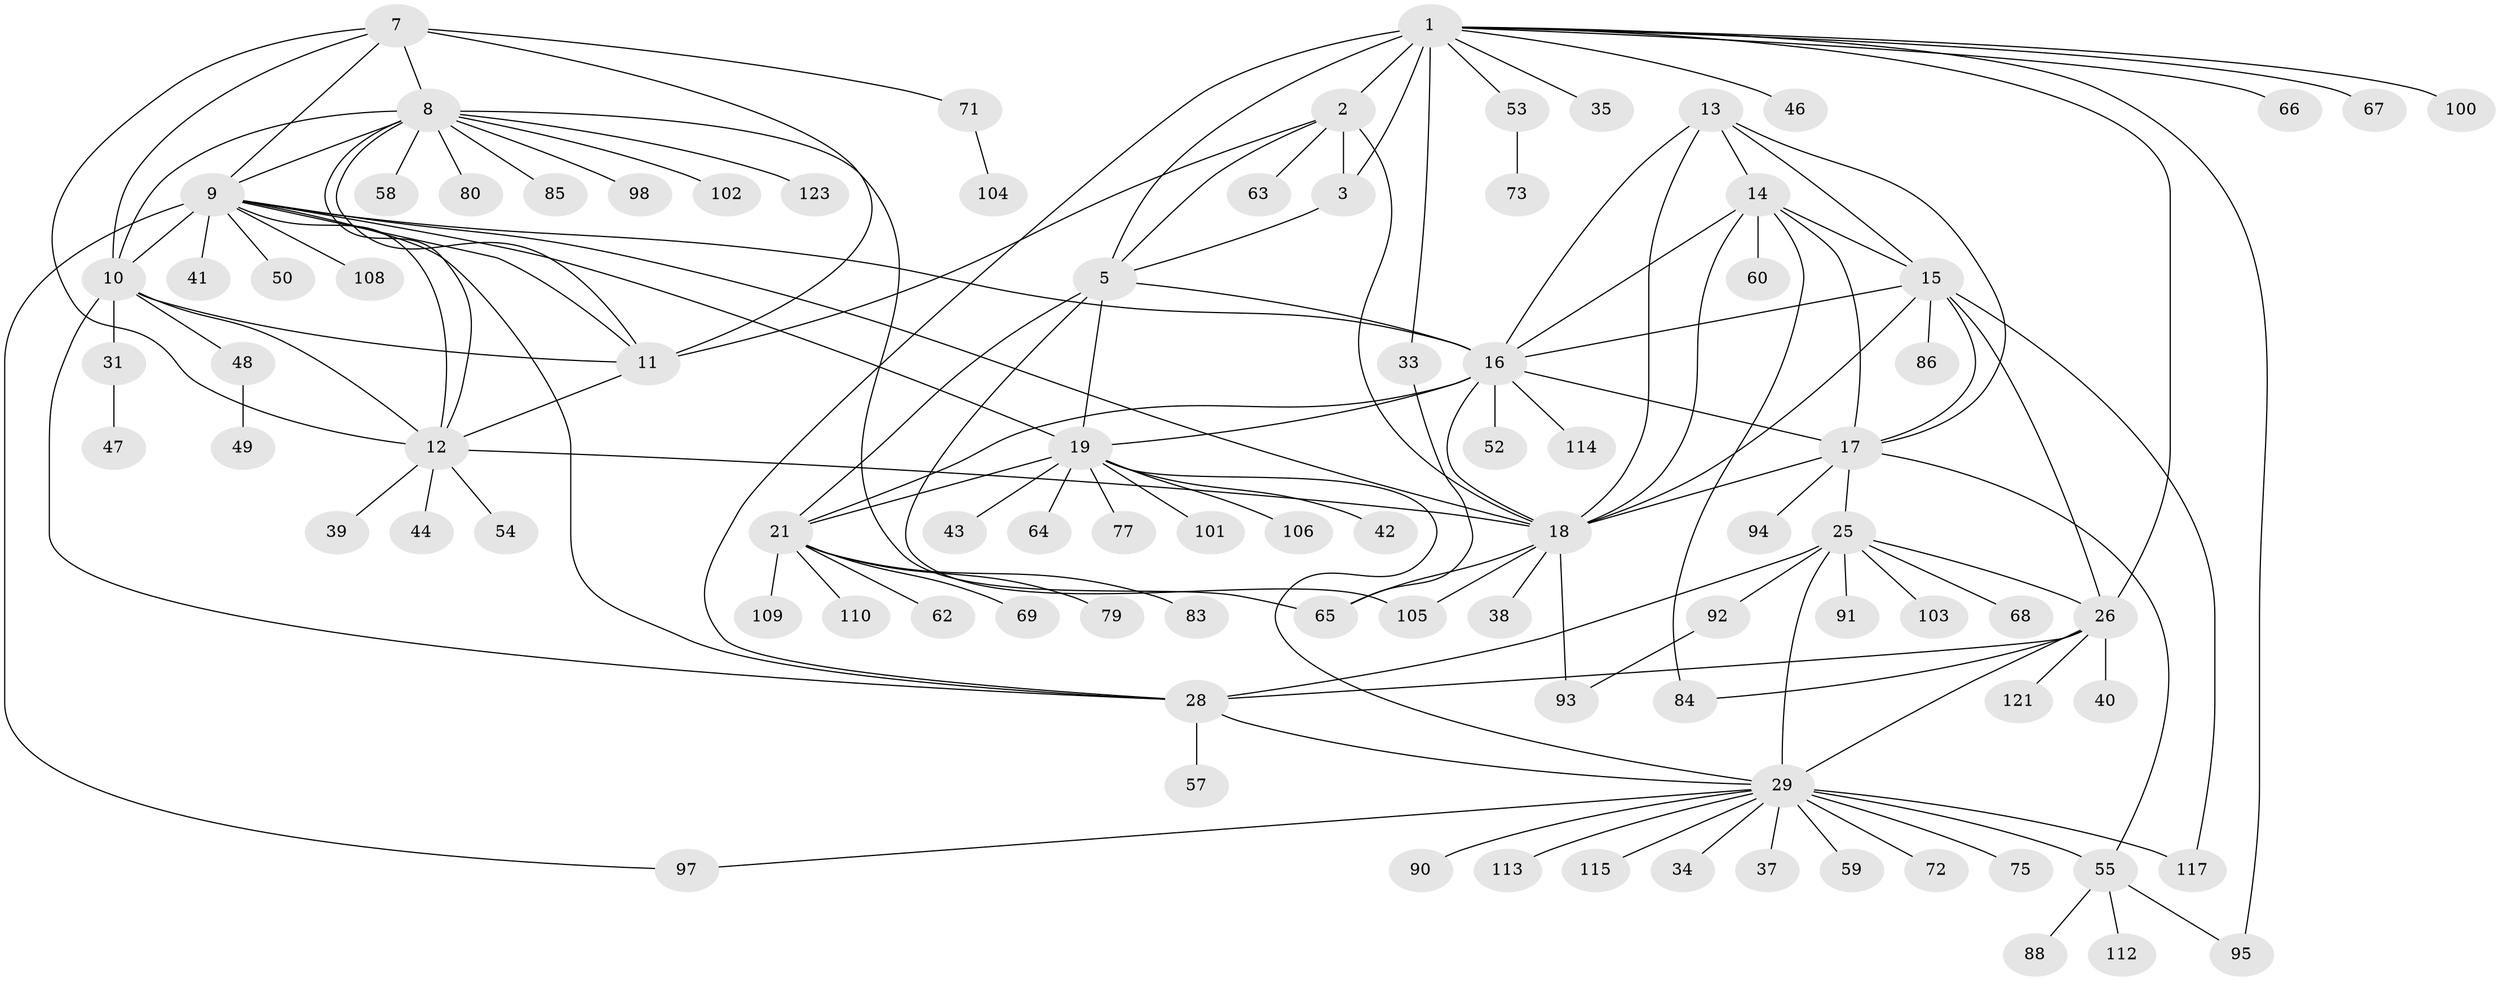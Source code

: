 // Generated by graph-tools (version 1.1) at 2025/24/03/03/25 07:24:12]
// undirected, 92 vertices, 140 edges
graph export_dot {
graph [start="1"]
  node [color=gray90,style=filled];
  1 [super="+6"];
  2 [super="+4"];
  3 [super="+32"];
  5 [super="+20"];
  7 [super="+56"];
  8 [super="+87"];
  9 [super="+61"];
  10 [super="+120"];
  11;
  12 [super="+78"];
  13 [super="+118"];
  14 [super="+51"];
  15 [super="+82"];
  16 [super="+22"];
  17 [super="+76"];
  18 [super="+45"];
  19 [super="+24"];
  21 [super="+23"];
  25 [super="+27"];
  26 [super="+74"];
  28 [super="+36"];
  29 [super="+30"];
  31 [super="+111"];
  33;
  34;
  35;
  37;
  38;
  39;
  40;
  41;
  42;
  43;
  44;
  46;
  47;
  48;
  49;
  50;
  52 [super="+89"];
  53;
  54;
  55;
  57;
  58;
  59;
  60 [super="+70"];
  62;
  63;
  64;
  65 [super="+122"];
  66;
  67;
  68;
  69 [super="+81"];
  71;
  72;
  73;
  75 [super="+116"];
  77 [super="+96"];
  79;
  80;
  83 [super="+99"];
  84;
  85;
  86;
  88 [super="+107"];
  90;
  91;
  92;
  93;
  94;
  95;
  97;
  98;
  100;
  101;
  102 [super="+119"];
  103;
  104;
  105;
  106;
  108;
  109;
  110;
  112;
  113;
  114;
  115;
  117;
  121;
  123;
  1 -- 2 [weight=4];
  1 -- 3 [weight=2];
  1 -- 5 [weight=2];
  1 -- 33;
  1 -- 53;
  1 -- 66;
  1 -- 67;
  1 -- 28;
  1 -- 35;
  1 -- 100;
  1 -- 46;
  1 -- 26;
  1 -- 95;
  2 -- 3 [weight=2];
  2 -- 5 [weight=2];
  2 -- 18;
  2 -- 11;
  2 -- 63;
  3 -- 5;
  5 -- 16;
  5 -- 19 [weight=2];
  5 -- 21 [weight=2];
  5 -- 105;
  7 -- 8;
  7 -- 9;
  7 -- 10;
  7 -- 11;
  7 -- 12;
  7 -- 71;
  8 -- 9;
  8 -- 10;
  8 -- 11;
  8 -- 12;
  8 -- 58;
  8 -- 80;
  8 -- 85;
  8 -- 98;
  8 -- 102;
  8 -- 123;
  8 -- 65;
  9 -- 10;
  9 -- 11;
  9 -- 12;
  9 -- 19;
  9 -- 28;
  9 -- 41;
  9 -- 50;
  9 -- 97;
  9 -- 108;
  9 -- 16;
  9 -- 18;
  10 -- 11;
  10 -- 12;
  10 -- 31;
  10 -- 48;
  10 -- 28;
  11 -- 12;
  12 -- 18;
  12 -- 39;
  12 -- 44;
  12 -- 54;
  13 -- 14;
  13 -- 15;
  13 -- 16;
  13 -- 17;
  13 -- 18;
  14 -- 15;
  14 -- 16;
  14 -- 17;
  14 -- 18;
  14 -- 84;
  14 -- 60;
  15 -- 16;
  15 -- 17;
  15 -- 18;
  15 -- 117;
  15 -- 26;
  15 -- 86;
  16 -- 17;
  16 -- 18;
  16 -- 52;
  16 -- 114 [weight=2];
  16 -- 19 [weight=2];
  16 -- 21 [weight=2];
  17 -- 18;
  17 -- 25;
  17 -- 55;
  17 -- 94;
  18 -- 38;
  18 -- 65;
  18 -- 93;
  18 -- 105;
  19 -- 21 [weight=4];
  19 -- 42;
  19 -- 43;
  19 -- 64;
  19 -- 77;
  19 -- 101;
  19 -- 106;
  19 -- 29;
  21 -- 62;
  21 -- 69;
  21 -- 83;
  21 -- 109;
  21 -- 110;
  21 -- 79;
  25 -- 26 [weight=2];
  25 -- 28 [weight=2];
  25 -- 29 [weight=4];
  25 -- 68;
  25 -- 91;
  25 -- 92;
  25 -- 103;
  26 -- 28;
  26 -- 29 [weight=2];
  26 -- 40;
  26 -- 84;
  26 -- 121;
  28 -- 29 [weight=2];
  28 -- 57;
  29 -- 72;
  29 -- 97;
  29 -- 113;
  29 -- 34;
  29 -- 37;
  29 -- 90;
  29 -- 59;
  29 -- 75;
  29 -- 115;
  29 -- 117;
  29 -- 55;
  31 -- 47;
  33 -- 65;
  48 -- 49;
  53 -- 73;
  55 -- 88;
  55 -- 95;
  55 -- 112;
  71 -- 104;
  92 -- 93;
}
